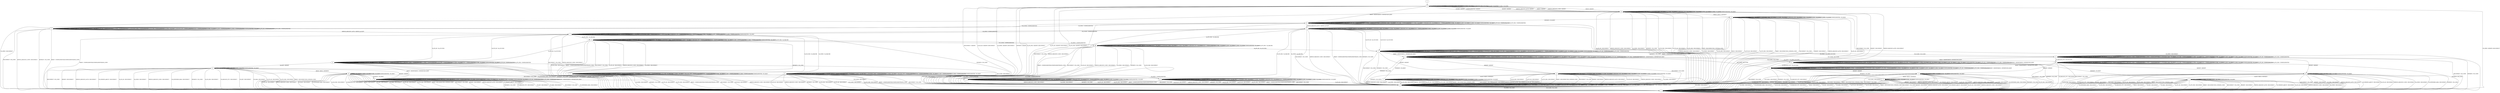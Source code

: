 digraph "" {
	graph ["Incoming time"=0.2716653347015381,
		"Outgoing time"=0.33580684661865234,
		Output="{'States': 32, 'Transitions': 683, 'Filename': '../results/ssh/OpenSSH-OpenSSH-z3-4.dot'}",
		Reference="{'States': 32, 'Transitions': 683, 'Filename': '../subjects/ssh/OpenSSH.dot'}",
		Solver=z3,
		Updated="{'States': 32, 'Transitions': 683, 'Filename': '../subjects/ssh/OpenSSH.dot'}",
		"f-measure"=1.0,
		precision=1.0,
		recall=1.0
	];
	a -> a	[key=0,
		label="KEXINIT / UNIMPLEMENTED"];
	a -> a	[key=1,
		label="SERVICE_REQUEST_AUTH / SERVICE_ACCEPT"];
	a -> a	[key=2,
		label="CH_WINDOW_ADJUST / CH_NONE"];
	a -> a	[key=3,
		label="DEBUG / NO_RESP"];
	a -> a	[key=4,
		label="CH_EXTENDED_DATA / CH_NONE"];
	a -> a	[key=5,
		label="CH_CLOSE / CH_NONE"];
	a -> a	[key=6,
		label="CH_REQUEST_PTY / CH_NONE"];
	a -> a	[key=7,
		label="KEX30 / UNIMPLEMENTED"];
	a -> a	[key=8,
		label="IGNORE / NO_RESP"];
	a -> a	[key=9,
		label="CH_EOF / CH_NONE"];
	a -> a	[key=10,
		label="CH_DATA / CH_NONE"];
	a -> a	[key=11,
		label="UNIMPLEMENTED / NO_RESP"];
	a -> f	[key=0,
		label="CH_OPEN / UNIMPLEMENTED"];
	a -> l	[key=0,
		label="UA_PK_OK / UA_SUCCESS"];
	a -> l	[key=1,
		label="UA_PW_OK / UA_SUCCESS"];
	a -> q	[key=0,
		label="DISCONNECT / NO_CONN"];
	a -> q	[key=1,
		label="SERVICE_REQUEST_CONN / DISCONNECT"];
	a -> q	[key=2,
		label="NEWKEYS / NO_CONN"];
	a -> q	[key=3,
		label="REKEY / UNIMPLEMENTED|UNIMPLEMENTED|NO_CONN"];
	a -> v	[key=0,
		label="UA_PK_NOK / UA_FAILURE"];
	a -> cc	[key=0,
		label="UA_NONE / UA_FAILURE"];
	a -> dd	[key=0,
		label="UA_PW_NOK / UA_FAILURE"];
	b -> b	[key=0,
		label="SERVICE_REQUEST_AUTH / NO_RESP"];
	b -> b	[key=1,
		label="CH_WINDOW_ADJUST / NO_RESP"];
	b -> b	[key=2,
		label="DEBUG / NO_RESP"];
	b -> b	[key=3,
		label="UA_PK_OK / UNIMPLEMENTED"];
	b -> b	[key=4,
		label="SERVICE_REQUEST_CONN / NO_RESP"];
	b -> b	[key=5,
		label="UA_NONE / UNIMPLEMENTED"];
	b -> b	[key=6,
		label="CH_EXTENDED_DATA / NO_RESP"];
	b -> b	[key=7,
		label="UA_PK_NOK / UNIMPLEMENTED"];
	b -> b	[key=8,
		label="CH_OPEN / CH_MAX"];
	b -> b	[key=9,
		label="KEX30 / NO_RESP"];
	b -> b	[key=10,
		label="IGNORE / NO_RESP"];
	b -> b	[key=11,
		label="CH_EOF / NO_RESP"];
	b -> b	[key=12,
		label="CH_DATA / NO_RESP"];
	b -> b	[key=13,
		label="UNIMPLEMENTED / NO_RESP"];
	b -> b	[key=14,
		label="UA_PW_OK / UNIMPLEMENTED"];
	b -> b	[key=15,
		label="UA_PW_NOK / UNIMPLEMENTED"];
	b -> b	[key=16,
		label="REKEY / KEXINIT|KEX31+NEWKEYS|NO_RESP"];
	b -> i	[key=0,
		label="CH_REQUEST_PTY / CH_SUCCESS"];
	b -> n	[key=0,
		label="DISCONNECT / NO_CONN"];
	b -> n	[key=1,
		label="NEWKEYS / NO_CONN"];
	b -> t	[key=0,
		label="CH_CLOSE / CH_CLOSE"];
	b -> aa	[key=0,
		label="KEXINIT / KEXINIT"];
	c -> c	[key=0,
		label="KEXINIT / UNIMPLEMENTED"];
	c -> c	[key=1,
		label="CH_WINDOW_ADJUST / UNIMPLEMENTED"];
	c -> c	[key=2,
		label="DEBUG / NO_RESP"];
	c -> c	[key=3,
		label="UA_PK_OK / UNIMPLEMENTED"];
	c -> c	[key=4,
		label="UA_NONE / UNIMPLEMENTED"];
	c -> c	[key=5,
		label="CH_EXTENDED_DATA / UNIMPLEMENTED"];
	c -> c	[key=6,
		label="UA_PK_NOK / UNIMPLEMENTED"];
	c -> c	[key=7,
		label="CH_OPEN / CH_MAX"];
	c -> c	[key=8,
		label="CH_REQUEST_PTY / UNIMPLEMENTED"];
	c -> c	[key=9,
		label="KEX30 / UNIMPLEMENTED"];
	c -> c	[key=10,
		label="IGNORE / NO_RESP"];
	c -> c	[key=11,
		label="CH_EOF / UNIMPLEMENTED"];
	c -> c	[key=12,
		label="CH_DATA / UNIMPLEMENTED"];
	c -> c	[key=13,
		label="UNIMPLEMENTED / NO_RESP"];
	c -> c	[key=14,
		label="UA_PW_OK / UNIMPLEMENTED"];
	c -> c	[key=15,
		label="UA_PW_NOK / UNIMPLEMENTED"];
	c -> f	[key=0,
		label="SERVICE_REQUEST_AUTH / SERVICE_ACCEPT"];
	c -> m	[key=0,
		label="CH_CLOSE / UNIMPLEMENTED"];
	c -> n	[key=0,
		label="DISCONNECT / NO_CONN"];
	c -> n	[key=1,
		label="SERVICE_REQUEST_CONN / DISCONNECT"];
	c -> n	[key=2,
		label="NEWKEYS / NO_CONN"];
	c -> n	[key=3,
		label="REKEY / UNIMPLEMENTED|UNIMPLEMENTED|NO_CONN"];
	d -> d	[key=0,
		label="CH_WINDOW_ADJUST / CH_NONE"];
	d -> d	[key=1,
		label="CH_EXTENDED_DATA / CH_NONE"];
	d -> d	[key=2,
		label="CH_CLOSE / CH_NONE"];
	d -> d	[key=3,
		label="CH_REQUEST_PTY / CH_NONE"];
	d -> d	[key=4,
		label="CH_EOF / CH_NONE"];
	d -> d	[key=5,
		label="CH_DATA / CH_NONE"];
	d -> m	[key=0,
		label="REKEY / KEXINIT|KEX31+NEWKEYS|NO_RESP"];
	d -> n	[key=0,
		label="CH_OPEN / KEXINIT+DISCONNECT"];
	d -> q	[key=0,
		label="DISCONNECT / KEXINIT"];
	d -> q	[key=1,
		label="UA_PK_OK / KEXINIT+DISCONNECT"];
	d -> q	[key=2,
		label="UA_NONE / KEXINIT+DISCONNECT"];
	d -> q	[key=3,
		label="NEWKEYS / KEXINIT"];
	d -> q	[key=4,
		label="UA_PK_NOK / KEXINIT+DISCONNECT"];
	d -> q	[key=5,
		label="UA_PW_OK / KEXINIT+DISCONNECT"];
	d -> q	[key=6,
		label="UA_PW_NOK / KEXINIT+DISCONNECT"];
	d -> ee	[key=0,
		label="KEXINIT / KEXINIT"];
	d -> ee	[key=1,
		label="SERVICE_REQUEST_AUTH / KEXINIT"];
	d -> ee	[key=2,
		label="DEBUG / KEXINIT"];
	d -> ee	[key=3,
		label="SERVICE_REQUEST_CONN / KEXINIT"];
	d -> ee	[key=4,
		label="KEX30 / KEXINIT"];
	d -> ee	[key=5,
		label="IGNORE / KEXINIT"];
	d -> ee	[key=6,
		label="UNIMPLEMENTED / KEXINIT"];
	e -> e	[key=0,
		label="DEBUG / NO_RESP"];
	e -> e	[key=1,
		label="CH_OPEN / CH_MAX"];
	e -> e	[key=2,
		label="IGNORE / NO_RESP"];
	e -> e	[key=3,
		label="UNIMPLEMENTED / NO_RESP"];
	e -> i	[key=0,
		label="NEWKEYS / NO_RESP"];
	e -> n	[key=0,
		label="DISCONNECT / NO_CONN"];
	e -> n	[key=1,
		label="KEXINIT / DISCONNECT"];
	e -> n	[key=2,
		label="SERVICE_REQUEST_AUTH / DISCONNECT"];
	e -> n	[key=3,
		label="CH_WINDOW_ADJUST / DISCONNECT"];
	e -> n	[key=4,
		label="UA_PK_OK / DISCONNECT"];
	e -> n	[key=5,
		label="SERVICE_REQUEST_CONN / DISCONNECT"];
	e -> n	[key=6,
		label="UA_NONE / DISCONNECT"];
	e -> n	[key=7,
		label="CH_EXTENDED_DATA / DISCONNECT"];
	e -> n	[key=8,
		label="UA_PK_NOK / DISCONNECT"];
	e -> n	[key=9,
		label="CH_REQUEST_PTY / DISCONNECT"];
	e -> n	[key=10,
		label="KEX30 / DISCONNECT"];
	e -> n	[key=11,
		label="CH_EOF / DISCONNECT"];
	e -> n	[key=12,
		label="CH_DATA / DISCONNECT"];
	e -> n	[key=13,
		label="UA_PW_OK / DISCONNECT"];
	e -> n	[key=14,
		label="UA_PW_NOK / DISCONNECT"];
	e -> n	[key=15,
		label="REKEY / DISCONNECT|NO_CONN|NO_CONN"];
	e -> q	[key=0,
		label="CH_CLOSE / DISCONNECT"];
	f -> a	[key=0,
		label="CH_CLOSE / UNIMPLEMENTED"];
	f -> f	[key=0,
		label="KEXINIT / UNIMPLEMENTED"];
	f -> f	[key=1,
		label="SERVICE_REQUEST_AUTH / SERVICE_ACCEPT"];
	f -> f	[key=2,
		label="CH_WINDOW_ADJUST / UNIMPLEMENTED"];
	f -> f	[key=3,
		label="DEBUG / NO_RESP"];
	f -> f	[key=4,
		label="CH_EXTENDED_DATA / UNIMPLEMENTED"];
	f -> f	[key=5,
		label="CH_OPEN / CH_MAX"];
	f -> f	[key=6,
		label="CH_REQUEST_PTY / UNIMPLEMENTED"];
	f -> f	[key=7,
		label="KEX30 / UNIMPLEMENTED"];
	f -> f	[key=8,
		label="IGNORE / NO_RESP"];
	f -> f	[key=9,
		label="CH_EOF / UNIMPLEMENTED"];
	f -> f	[key=10,
		label="CH_DATA / UNIMPLEMENTED"];
	f -> f	[key=11,
		label="UNIMPLEMENTED / NO_RESP"];
	f -> h	[key=0,
		label="UA_PW_NOK / UA_FAILURE"];
	f -> k	[key=0,
		label="UA_NONE / UA_FAILURE"];
	f -> n	[key=0,
		label="DISCONNECT / NO_CONN"];
	f -> n	[key=1,
		label="SERVICE_REQUEST_CONN / DISCONNECT"];
	f -> n	[key=2,
		label="NEWKEYS / NO_CONN"];
	f -> n	[key=3,
		label="REKEY / UNIMPLEMENTED|UNIMPLEMENTED|NO_CONN"];
	f -> r	[key=0,
		label="UA_PK_NOK / UA_FAILURE"];
	f -> w	[key=0,
		label="UA_PK_OK / UA_SUCCESS"];
	f -> w	[key=1,
		label="UA_PW_OK / UA_SUCCESS"];
	g -> g	[key=0,
		label="DEBUG / NO_RESP"];
	g -> g	[key=1,
		label="CH_OPEN / CH_MAX"];
	g -> g	[key=2,
		label="IGNORE / NO_RESP"];
	g -> g	[key=3,
		label="UNIMPLEMENTED / NO_RESP"];
	g -> n	[key=0,
		label="DISCONNECT / NO_CONN"];
	g -> n	[key=1,
		label="KEXINIT / DISCONNECT"];
	g -> n	[key=2,
		label="SERVICE_REQUEST_AUTH / DISCONNECT"];
	g -> n	[key=3,
		label="CH_WINDOW_ADJUST / DISCONNECT"];
	g -> n	[key=4,
		label="UA_PK_OK / DISCONNECT"];
	g -> n	[key=5,
		label="SERVICE_REQUEST_CONN / DISCONNECT"];
	g -> n	[key=6,
		label="UA_NONE / DISCONNECT"];
	g -> n	[key=7,
		label="CH_EXTENDED_DATA / DISCONNECT"];
	g -> n	[key=8,
		label="NEWKEYS / NO_CONN"];
	g -> n	[key=9,
		label="UA_PK_NOK / DISCONNECT"];
	g -> n	[key=10,
		label="CH_REQUEST_PTY / DISCONNECT"];
	g -> n	[key=11,
		label="CH_EOF / DISCONNECT"];
	g -> n	[key=12,
		label="CH_DATA / DISCONNECT"];
	g -> n	[key=13,
		label="UA_PW_OK / DISCONNECT"];
	g -> n	[key=14,
		label="UA_PW_NOK / DISCONNECT"];
	g -> n	[key=15,
		label="REKEY / DISCONNECT|NO_CONN|NO_CONN"];
	g -> q	[key=0,
		label="CH_CLOSE / DISCONNECT"];
	g -> ff	[key=0,
		label="KEX30 / KEX31+NEWKEYS"];
	h -> h	[key=0,
		label="KEXINIT / UNIMPLEMENTED"];
	h -> h	[key=1,
		label="SERVICE_REQUEST_AUTH / SERVICE_ACCEPT"];
	h -> h	[key=2,
		label="CH_WINDOW_ADJUST / UNIMPLEMENTED"];
	h -> h	[key=3,
		label="DEBUG / NO_RESP"];
	h -> h	[key=4,
		label="CH_EXTENDED_DATA / UNIMPLEMENTED"];
	h -> h	[key=5,
		label="CH_OPEN / CH_MAX"];
	h -> h	[key=6,
		label="CH_REQUEST_PTY / UNIMPLEMENTED"];
	h -> h	[key=7,
		label="KEX30 / UNIMPLEMENTED"];
	h -> h	[key=8,
		label="IGNORE / NO_RESP"];
	h -> h	[key=9,
		label="CH_EOF / UNIMPLEMENTED"];
	h -> h	[key=10,
		label="CH_DATA / UNIMPLEMENTED"];
	h -> h	[key=11,
		label="UNIMPLEMENTED / NO_RESP"];
	h -> h	[key=12,
		label="UA_PW_NOK / UA_FAILURE"];
	h -> n	[key=0,
		label="DISCONNECT / NO_CONN"];
	h -> n	[key=1,
		label="UA_PK_OK / DISCONNECT"];
	h -> n	[key=2,
		label="SERVICE_REQUEST_CONN / DISCONNECT"];
	h -> n	[key=3,
		label="UA_NONE / DISCONNECT"];
	h -> n	[key=4,
		label="NEWKEYS / NO_CONN"];
	h -> n	[key=5,
		label="UA_PK_NOK / DISCONNECT"];
	h -> n	[key=6,
		label="REKEY / UNIMPLEMENTED|UNIMPLEMENTED|NO_CONN"];
	h -> w	[key=0,
		label="UA_PW_OK / UA_SUCCESS"];
	h -> dd	[key=0,
		label="CH_CLOSE / UNIMPLEMENTED"];
	i -> i	[key=0,
		label="SERVICE_REQUEST_AUTH / NO_RESP"];
	i -> i	[key=1,
		label="CH_WINDOW_ADJUST / NO_RESP"];
	i -> i	[key=2,
		label="DEBUG / NO_RESP"];
	i -> i	[key=3,
		label="UA_PK_OK / UNIMPLEMENTED"];
	i -> i	[key=4,
		label="SERVICE_REQUEST_CONN / NO_RESP"];
	i -> i	[key=5,
		label="UA_NONE / UNIMPLEMENTED"];
	i -> i	[key=6,
		label="CH_EXTENDED_DATA / NO_RESP"];
	i -> i	[key=7,
		label="UA_PK_NOK / UNIMPLEMENTED"];
	i -> i	[key=8,
		label="CH_OPEN / CH_MAX"];
	i -> i	[key=9,
		label="KEX30 / NO_RESP"];
	i -> i	[key=10,
		label="IGNORE / NO_RESP"];
	i -> i	[key=11,
		label="CH_EOF / NO_RESP"];
	i -> i	[key=12,
		label="CH_DATA / NO_RESP"];
	i -> i	[key=13,
		label="UNIMPLEMENTED / NO_RESP"];
	i -> i	[key=14,
		label="UA_PW_OK / UNIMPLEMENTED"];
	i -> i	[key=15,
		label="UA_PW_NOK / UNIMPLEMENTED"];
	i -> i	[key=16,
		label="REKEY / KEXINIT|KEX31+NEWKEYS|NO_RESP"];
	i -> n	[key=0,
		label="DISCONNECT / NO_CONN"];
	i -> n	[key=1,
		label="NEWKEYS / NO_CONN"];
	i -> n	[key=2,
		label="CH_REQUEST_PTY / DISCONNECT"];
	i -> t	[key=0,
		label="CH_CLOSE / CH_CLOSE"];
	i -> z	[key=0,
		label="KEXINIT / KEXINIT"];
	j -> j	[key=0,
		label="CH_WINDOW_ADJUST / CH_NONE"];
	j -> j	[key=1,
		label="DEBUG / NO_RESP"];
	j -> j	[key=2,
		label="CH_EXTENDED_DATA / CH_NONE"];
	j -> j	[key=3,
		label="CH_CLOSE / CH_NONE"];
	j -> j	[key=4,
		label="CH_REQUEST_PTY / CH_NONE"];
	j -> j	[key=5,
		label="IGNORE / NO_RESP"];
	j -> j	[key=6,
		label="CH_EOF / CH_NONE"];
	j -> j	[key=7,
		label="CH_DATA / CH_NONE"];
	j -> j	[key=8,
		label="UNIMPLEMENTED / NO_RESP"];
	j -> n	[key=0,
		label="CH_OPEN / DISCONNECT"];
	j -> q	[key=0,
		label="DISCONNECT / NO_CONN"];
	j -> q	[key=1,
		label="KEXINIT / DISCONNECT"];
	j -> q	[key=2,
		label="SERVICE_REQUEST_AUTH / DISCONNECT"];
	j -> q	[key=3,
		label="UA_PK_OK / DISCONNECT"];
	j -> q	[key=4,
		label="SERVICE_REQUEST_CONN / DISCONNECT"];
	j -> q	[key=5,
		label="UA_NONE / DISCONNECT"];
	j -> q	[key=6,
		label="UA_PK_NOK / DISCONNECT"];
	j -> q	[key=7,
		label="KEX30 / DISCONNECT"];
	j -> q	[key=8,
		label="UA_PW_OK / DISCONNECT"];
	j -> q	[key=9,
		label="UA_PW_NOK / DISCONNECT"];
	j -> q	[key=10,
		label="REKEY / DISCONNECT|NO_CONN|NO_CONN"];
	j -> t	[key=0,
		label="NEWKEYS / NO_RESP"];
	k -> k	[key=0,
		label="KEXINIT / UNIMPLEMENTED"];
	k -> k	[key=1,
		label="SERVICE_REQUEST_AUTH / SERVICE_ACCEPT"];
	k -> k	[key=2,
		label="CH_WINDOW_ADJUST / UNIMPLEMENTED"];
	k -> k	[key=3,
		label="DEBUG / NO_RESP"];
	k -> k	[key=4,
		label="UA_NONE / UA_FAILURE"];
	k -> k	[key=5,
		label="CH_EXTENDED_DATA / UNIMPLEMENTED"];
	k -> k	[key=6,
		label="CH_OPEN / CH_MAX"];
	k -> k	[key=7,
		label="CH_REQUEST_PTY / UNIMPLEMENTED"];
	k -> k	[key=8,
		label="KEX30 / UNIMPLEMENTED"];
	k -> k	[key=9,
		label="IGNORE / NO_RESP"];
	k -> k	[key=10,
		label="CH_EOF / UNIMPLEMENTED"];
	k -> k	[key=11,
		label="CH_DATA / UNIMPLEMENTED"];
	k -> k	[key=12,
		label="UNIMPLEMENTED / NO_RESP"];
	k -> n	[key=0,
		label="DISCONNECT / NO_CONN"];
	k -> n	[key=1,
		label="UA_PK_OK / DISCONNECT"];
	k -> n	[key=2,
		label="SERVICE_REQUEST_CONN / DISCONNECT"];
	k -> n	[key=3,
		label="NEWKEYS / NO_CONN"];
	k -> n	[key=4,
		label="UA_PK_NOK / DISCONNECT"];
	k -> n	[key=5,
		label="UA_PW_OK / DISCONNECT"];
	k -> n	[key=6,
		label="UA_PW_NOK / DISCONNECT"];
	k -> n	[key=7,
		label="REKEY / UNIMPLEMENTED|UNIMPLEMENTED|NO_CONN"];
	k -> cc	[key=0,
		label="CH_CLOSE / UNIMPLEMENTED"];
	l -> l	[key=0,
		label="SERVICE_REQUEST_AUTH / UNIMPLEMENTED"];
	l -> l	[key=1,
		label="CH_WINDOW_ADJUST / CH_NONE"];
	l -> l	[key=2,
		label="DEBUG / NO_RESP"];
	l -> l	[key=3,
		label="UA_PK_OK / UNIMPLEMENTED"];
	l -> l	[key=4,
		label="SERVICE_REQUEST_CONN / UNIMPLEMENTED"];
	l -> l	[key=5,
		label="UA_NONE / UNIMPLEMENTED"];
	l -> l	[key=6,
		label="CH_EXTENDED_DATA / CH_NONE"];
	l -> l	[key=7,
		label="UA_PK_NOK / UNIMPLEMENTED"];
	l -> l	[key=8,
		label="CH_CLOSE / CH_NONE"];
	l -> l	[key=9,
		label="CH_REQUEST_PTY / CH_NONE"];
	l -> l	[key=10,
		label="KEX30 / UNIMPLEMENTED"];
	l -> l	[key=11,
		label="IGNORE / NO_RESP"];
	l -> l	[key=12,
		label="CH_EOF / CH_NONE"];
	l -> l	[key=13,
		label="CH_DATA / CH_NONE"];
	l -> l	[key=14,
		label="UNIMPLEMENTED / NO_RESP"];
	l -> l	[key=15,
		label="UA_PW_OK / UNIMPLEMENTED"];
	l -> l	[key=16,
		label="UA_PW_NOK / UNIMPLEMENTED"];
	l -> q	[key=0,
		label="DISCONNECT / NO_CONN"];
	l -> q	[key=1,
		label="NEWKEYS / NO_CONN"];
	l -> t	[key=0,
		label="REKEY / KEXINIT|KEX31+NEWKEYS|NO_RESP"];
	l -> u	[key=0,
		label="CH_OPEN / CH_OPEN_SUCCESS"];
	l -> y	[key=0,
		label="KEXINIT / KEXINIT"];
	m -> a	[key=0,
		label="SERVICE_REQUEST_AUTH / SERVICE_ACCEPT"];
	m -> c	[key=0,
		label="CH_OPEN / UNIMPLEMENTED"];
	m -> m	[key=0,
		label="KEXINIT / UNIMPLEMENTED"];
	m -> m	[key=1,
		label="CH_WINDOW_ADJUST / CH_NONE"];
	m -> m	[key=2,
		label="DEBUG / NO_RESP"];
	m -> m	[key=3,
		label="UA_PK_OK / UNIMPLEMENTED"];
	m -> m	[key=4,
		label="UA_NONE / UNIMPLEMENTED"];
	m -> m	[key=5,
		label="CH_EXTENDED_DATA / CH_NONE"];
	m -> m	[key=6,
		label="UA_PK_NOK / UNIMPLEMENTED"];
	m -> m	[key=7,
		label="CH_CLOSE / CH_NONE"];
	m -> m	[key=8,
		label="CH_REQUEST_PTY / CH_NONE"];
	m -> m	[key=9,
		label="KEX30 / UNIMPLEMENTED"];
	m -> m	[key=10,
		label="IGNORE / NO_RESP"];
	m -> m	[key=11,
		label="CH_EOF / CH_NONE"];
	m -> m	[key=12,
		label="CH_DATA / CH_NONE"];
	m -> m	[key=13,
		label="UNIMPLEMENTED / NO_RESP"];
	m -> m	[key=14,
		label="UA_PW_OK / UNIMPLEMENTED"];
	m -> m	[key=15,
		label="UA_PW_NOK / UNIMPLEMENTED"];
	m -> q	[key=0,
		label="DISCONNECT / NO_CONN"];
	m -> q	[key=1,
		label="SERVICE_REQUEST_CONN / DISCONNECT"];
	m -> q	[key=2,
		label="NEWKEYS / NO_CONN"];
	m -> q	[key=3,
		label="REKEY / UNIMPLEMENTED|UNIMPLEMENTED|NO_CONN"];
	n -> n	[key=0,
		label="DISCONNECT / NO_CONN"];
	n -> n	[key=1,
		label="KEXINIT / NO_CONN"];
	n -> n	[key=2,
		label="SERVICE_REQUEST_AUTH / NO_CONN"];
	n -> n	[key=3,
		label="CH_WINDOW_ADJUST / NO_CONN"];
	n -> n	[key=4,
		label="DEBUG / NO_CONN"];
	n -> n	[key=5,
		label="UA_PK_OK / NO_CONN"];
	n -> n	[key=6,
		label="SERVICE_REQUEST_CONN / NO_CONN"];
	n -> n	[key=7,
		label="UA_NONE / NO_CONN"];
	n -> n	[key=8,
		label="CH_EXTENDED_DATA / NO_CONN"];
	n -> n	[key=9,
		label="NEWKEYS / NO_CONN"];
	n -> n	[key=10,
		label="UA_PK_NOK / NO_CONN"];
	n -> n	[key=11,
		label="CH_OPEN / CH_MAX"];
	n -> n	[key=12,
		label="CH_REQUEST_PTY / NO_CONN"];
	n -> n	[key=13,
		label="KEX30 / NO_CONN"];
	n -> n	[key=14,
		label="IGNORE / NO_CONN"];
	n -> n	[key=15,
		label="CH_EOF / NO_CONN"];
	n -> n	[key=16,
		label="CH_DATA / NO_CONN"];
	n -> n	[key=17,
		label="UNIMPLEMENTED / NO_CONN"];
	n -> n	[key=18,
		label="UA_PW_OK / NO_CONN"];
	n -> n	[key=19,
		label="UA_PW_NOK / NO_CONN"];
	n -> n	[key=20,
		label="REKEY / NO_CONN|NO_CONN|NO_CONN"];
	n -> q	[key=0,
		label="CH_CLOSE / NO_CONN"];
	o -> b	[key=0,
		label="NEWKEYS / NO_RESP"];
	o -> n	[key=0,
		label="DISCONNECT / NO_CONN"];
	o -> n	[key=1,
		label="KEXINIT / DISCONNECT"];
	o -> n	[key=2,
		label="SERVICE_REQUEST_AUTH / DISCONNECT"];
	o -> n	[key=3,
		label="CH_WINDOW_ADJUST / DISCONNECT"];
	o -> n	[key=4,
		label="UA_PK_OK / DISCONNECT"];
	o -> n	[key=5,
		label="SERVICE_REQUEST_CONN / DISCONNECT"];
	o -> n	[key=6,
		label="UA_NONE / DISCONNECT"];
	o -> n	[key=7,
		label="CH_EXTENDED_DATA / DISCONNECT"];
	o -> n	[key=8,
		label="UA_PK_NOK / DISCONNECT"];
	o -> n	[key=9,
		label="CH_REQUEST_PTY / DISCONNECT"];
	o -> n	[key=10,
		label="KEX30 / DISCONNECT"];
	o -> n	[key=11,
		label="CH_EOF / DISCONNECT"];
	o -> n	[key=12,
		label="CH_DATA / DISCONNECT"];
	o -> n	[key=13,
		label="UA_PW_OK / DISCONNECT"];
	o -> n	[key=14,
		label="UA_PW_NOK / DISCONNECT"];
	o -> n	[key=15,
		label="REKEY / DISCONNECT|NO_CONN|NO_CONN"];
	o -> o	[key=0,
		label="DEBUG / NO_RESP"];
	o -> o	[key=1,
		label="CH_OPEN / CH_MAX"];
	o -> o	[key=2,
		label="IGNORE / NO_RESP"];
	o -> o	[key=3,
		label="UNIMPLEMENTED / NO_RESP"];
	o -> q	[key=0,
		label="CH_CLOSE / DISCONNECT"];
	p -> g	[key=0,
		label="KEXINIT / KEXINIT"];
	p -> n	[key=0,
		label="DISCONNECT / NO_CONN"];
	p -> n	[key=1,
		label="CH_EXTENDED_DATA / DISCONNECT"];
	p -> n	[key=2,
		label="NEWKEYS / NO_CONN"];
	p -> n	[key=3,
		label="CH_REQUEST_PTY / DISCONNECT"];
	p -> n	[key=4,
		label="CH_EOF / DISCONNECT"];
	p -> n	[key=5,
		label="CH_DATA / DISCONNECT"];
	p -> p	[key=0,
		label="SERVICE_REQUEST_AUTH / NO_RESP"];
	p -> p	[key=1,
		label="CH_WINDOW_ADJUST / NO_RESP"];
	p -> p	[key=2,
		label="DEBUG / NO_RESP"];
	p -> p	[key=3,
		label="UA_PK_OK / UNIMPLEMENTED"];
	p -> p	[key=4,
		label="SERVICE_REQUEST_CONN / NO_RESP"];
	p -> p	[key=5,
		label="UA_NONE / UNIMPLEMENTED"];
	p -> p	[key=6,
		label="UA_PK_NOK / UNIMPLEMENTED"];
	p -> p	[key=7,
		label="CH_OPEN / CH_MAX"];
	p -> p	[key=8,
		label="KEX30 / NO_RESP"];
	p -> p	[key=9,
		label="IGNORE / NO_RESP"];
	p -> p	[key=10,
		label="UNIMPLEMENTED / NO_RESP"];
	p -> p	[key=11,
		label="UA_PW_OK / UNIMPLEMENTED"];
	p -> p	[key=12,
		label="UA_PW_NOK / UNIMPLEMENTED"];
	p -> p	[key=13,
		label="REKEY / KEXINIT|KEX31+NEWKEYS|NO_RESP"];
	p -> q	[key=0,
		label="CH_CLOSE / DISCONNECT"];
	q -> n	[key=0,
		label="CH_OPEN / NO_CONN"];
	q -> q	[key=0,
		label="DISCONNECT / NO_CONN"];
	q -> q	[key=1,
		label="KEXINIT / NO_CONN"];
	q -> q	[key=2,
		label="SERVICE_REQUEST_AUTH / NO_CONN"];
	q -> q	[key=3,
		label="CH_WINDOW_ADJUST / CH_NONE"];
	q -> q	[key=4,
		label="DEBUG / NO_CONN"];
	q -> q	[key=5,
		label="UA_PK_OK / NO_CONN"];
	q -> q	[key=6,
		label="SERVICE_REQUEST_CONN / NO_CONN"];
	q -> q	[key=7,
		label="UA_NONE / NO_CONN"];
	q -> q	[key=8,
		label="CH_EXTENDED_DATA / CH_NONE"];
	q -> q	[key=9,
		label="NEWKEYS / NO_CONN"];
	q -> q	[key=10,
		label="UA_PK_NOK / NO_CONN"];
	q -> q	[key=11,
		label="CH_CLOSE / CH_NONE"];
	q -> q	[key=12,
		label="CH_REQUEST_PTY / CH_NONE"];
	q -> q	[key=13,
		label="KEX30 / NO_CONN"];
	q -> q	[key=14,
		label="IGNORE / NO_CONN"];
	q -> q	[key=15,
		label="CH_EOF / CH_NONE"];
	q -> q	[key=16,
		label="CH_DATA / CH_NONE"];
	q -> q	[key=17,
		label="UNIMPLEMENTED / NO_CONN"];
	q -> q	[key=18,
		label="UA_PW_OK / NO_CONN"];
	q -> q	[key=19,
		label="UA_PW_NOK / NO_CONN"];
	q -> q	[key=20,
		label="REKEY / NO_CONN|NO_CONN|NO_CONN"];
	r -> n	[key=0,
		label="DISCONNECT / NO_CONN"];
	r -> n	[key=1,
		label="UA_PK_OK / DISCONNECT"];
	r -> n	[key=2,
		label="SERVICE_REQUEST_CONN / DISCONNECT"];
	r -> n	[key=3,
		label="UA_NONE / DISCONNECT"];
	r -> n	[key=4,
		label="NEWKEYS / NO_CONN"];
	r -> n	[key=5,
		label="UA_PW_OK / DISCONNECT"];
	r -> n	[key=6,
		label="UA_PW_NOK / DISCONNECT"];
	r -> n	[key=7,
		label="REKEY / UNIMPLEMENTED|UNIMPLEMENTED|NO_CONN"];
	r -> r	[key=0,
		label="KEXINIT / UNIMPLEMENTED"];
	r -> r	[key=1,
		label="SERVICE_REQUEST_AUTH / SERVICE_ACCEPT"];
	r -> r	[key=2,
		label="CH_WINDOW_ADJUST / UNIMPLEMENTED"];
	r -> r	[key=3,
		label="DEBUG / NO_RESP"];
	r -> r	[key=4,
		label="CH_EXTENDED_DATA / UNIMPLEMENTED"];
	r -> r	[key=5,
		label="UA_PK_NOK / UA_FAILURE"];
	r -> r	[key=6,
		label="CH_OPEN / CH_MAX"];
	r -> r	[key=7,
		label="CH_REQUEST_PTY / UNIMPLEMENTED"];
	r -> r	[key=8,
		label="KEX30 / UNIMPLEMENTED"];
	r -> r	[key=9,
		label="IGNORE / NO_RESP"];
	r -> r	[key=10,
		label="CH_EOF / UNIMPLEMENTED"];
	r -> r	[key=11,
		label="CH_DATA / UNIMPLEMENTED"];
	r -> r	[key=12,
		label="UNIMPLEMENTED / NO_RESP"];
	r -> v	[key=0,
		label="CH_CLOSE / UNIMPLEMENTED"];
	s -> d	[key=0];
	t -> b	[key=0,
		label="CH_OPEN / CH_OPEN_SUCCESS"];
	t -> q	[key=0,
		label="DISCONNECT / NO_CONN"];
	t -> q	[key=1,
		label="NEWKEYS / NO_CONN"];
	t -> t	[key=0,
		label="SERVICE_REQUEST_AUTH / NO_RESP"];
	t -> t	[key=1,
		label="CH_WINDOW_ADJUST / CH_NONE"];
	t -> t	[key=2,
		label="DEBUG / NO_RESP"];
	t -> t	[key=3,
		label="UA_PK_OK / UNIMPLEMENTED"];
	t -> t	[key=4,
		label="SERVICE_REQUEST_CONN / NO_RESP"];
	t -> t	[key=5,
		label="UA_NONE / UNIMPLEMENTED"];
	t -> t	[key=6,
		label="CH_EXTENDED_DATA / CH_NONE"];
	t -> t	[key=7,
		label="UA_PK_NOK / UNIMPLEMENTED"];
	t -> t	[key=8,
		label="CH_CLOSE / CH_NONE"];
	t -> t	[key=9,
		label="CH_REQUEST_PTY / CH_NONE"];
	t -> t	[key=10,
		label="KEX30 / NO_RESP"];
	t -> t	[key=11,
		label="IGNORE / NO_RESP"];
	t -> t	[key=12,
		label="CH_EOF / CH_NONE"];
	t -> t	[key=13,
		label="CH_DATA / CH_NONE"];
	t -> t	[key=14,
		label="UNIMPLEMENTED / NO_RESP"];
	t -> t	[key=15,
		label="UA_PW_OK / UNIMPLEMENTED"];
	t -> t	[key=16,
		label="UA_PW_NOK / UNIMPLEMENTED"];
	t -> t	[key=17,
		label="REKEY / KEXINIT|KEX31+NEWKEYS|NO_RESP"];
	t -> y	[key=0,
		label="KEXINIT / KEXINIT"];
	u -> b	[key=0,
		label="REKEY / KEXINIT|KEX31+NEWKEYS|NO_RESP"];
	u -> l	[key=0,
		label="CH_CLOSE / CH_CLOSE"];
	u -> n	[key=0,
		label="DISCONNECT / NO_CONN"];
	u -> n	[key=1,
		label="NEWKEYS / NO_CONN"];
	u -> u	[key=0,
		label="SERVICE_REQUEST_AUTH / UNIMPLEMENTED"];
	u -> u	[key=1,
		label="CH_WINDOW_ADJUST / NO_RESP"];
	u -> u	[key=2,
		label="DEBUG / NO_RESP"];
	u -> u	[key=3,
		label="UA_PK_OK / UNIMPLEMENTED"];
	u -> u	[key=4,
		label="SERVICE_REQUEST_CONN / UNIMPLEMENTED"];
	u -> u	[key=5,
		label="UA_NONE / UNIMPLEMENTED"];
	u -> u	[key=6,
		label="CH_EXTENDED_DATA / NO_RESP"];
	u -> u	[key=7,
		label="UA_PK_NOK / UNIMPLEMENTED"];
	u -> u	[key=8,
		label="CH_OPEN / CH_MAX"];
	u -> u	[key=9,
		label="KEX30 / UNIMPLEMENTED"];
	u -> u	[key=10,
		label="IGNORE / NO_RESP"];
	u -> u	[key=11,
		label="CH_EOF / NO_RESP"];
	u -> u	[key=12,
		label="CH_DATA / NO_RESP"];
	u -> u	[key=13,
		label="UNIMPLEMENTED / NO_RESP"];
	u -> u	[key=14,
		label="UA_PW_OK / UNIMPLEMENTED"];
	u -> u	[key=15,
		label="UA_PW_NOK / UNIMPLEMENTED"];
	u -> aa	[key=0,
		label="KEXINIT / KEXINIT"];
	u -> bb	[key=0,
		label="CH_REQUEST_PTY / CH_SUCCESS"];
	v -> q	[key=0,
		label="DISCONNECT / NO_CONN"];
	v -> q	[key=1,
		label="UA_PK_OK / DISCONNECT"];
	v -> q	[key=2,
		label="SERVICE_REQUEST_CONN / DISCONNECT"];
	v -> q	[key=3,
		label="UA_NONE / DISCONNECT"];
	v -> q	[key=4,
		label="NEWKEYS / NO_CONN"];
	v -> q	[key=5,
		label="UA_PW_OK / DISCONNECT"];
	v -> q	[key=6,
		label="UA_PW_NOK / DISCONNECT"];
	v -> q	[key=7,
		label="REKEY / UNIMPLEMENTED|UNIMPLEMENTED|NO_CONN"];
	v -> r	[key=0,
		label="CH_OPEN / UNIMPLEMENTED"];
	v -> v	[key=0,
		label="KEXINIT / UNIMPLEMENTED"];
	v -> v	[key=1,
		label="SERVICE_REQUEST_AUTH / SERVICE_ACCEPT"];
	v -> v	[key=2,
		label="CH_WINDOW_ADJUST / CH_NONE"];
	v -> v	[key=3,
		label="DEBUG / NO_RESP"];
	v -> v	[key=4,
		label="CH_EXTENDED_DATA / CH_NONE"];
	v -> v	[key=5,
		label="UA_PK_NOK / UA_FAILURE"];
	v -> v	[key=6,
		label="CH_CLOSE / CH_NONE"];
	v -> v	[key=7,
		label="CH_REQUEST_PTY / CH_NONE"];
	v -> v	[key=8,
		label="KEX30 / UNIMPLEMENTED"];
	v -> v	[key=9,
		label="IGNORE / NO_RESP"];
	v -> v	[key=10,
		label="CH_EOF / CH_NONE"];
	v -> v	[key=11,
		label="CH_DATA / CH_NONE"];
	v -> v	[key=12,
		label="UNIMPLEMENTED / NO_RESP"];
	w -> g	[key=0,
		label="KEXINIT / KEXINIT"];
	w -> n	[key=0,
		label="DISCONNECT / NO_CONN"];
	w -> n	[key=1,
		label="CH_EXTENDED_DATA / DISCONNECT"];
	w -> n	[key=2,
		label="NEWKEYS / NO_CONN"];
	w -> n	[key=3,
		label="CH_REQUEST_PTY / DISCONNECT"];
	w -> n	[key=4,
		label="CH_EOF / DISCONNECT"];
	w -> n	[key=5,
		label="CH_DATA / DISCONNECT"];
	w -> p	[key=0,
		label="REKEY / KEXINIT|KEX31+NEWKEYS|NO_RESP"];
	w -> q	[key=0,
		label="CH_CLOSE / DISCONNECT"];
	w -> w	[key=0,
		label="SERVICE_REQUEST_AUTH / UNIMPLEMENTED"];
	w -> w	[key=1,
		label="CH_WINDOW_ADJUST / NO_RESP"];
	w -> w	[key=2,
		label="DEBUG / NO_RESP"];
	w -> w	[key=3,
		label="UA_PK_OK / UNIMPLEMENTED"];
	w -> w	[key=4,
		label="SERVICE_REQUEST_CONN / UNIMPLEMENTED"];
	w -> w	[key=5,
		label="UA_NONE / UNIMPLEMENTED"];
	w -> w	[key=6,
		label="UA_PK_NOK / UNIMPLEMENTED"];
	w -> w	[key=7,
		label="CH_OPEN / CH_MAX"];
	w -> w	[key=8,
		label="KEX30 / UNIMPLEMENTED"];
	w -> w	[key=9,
		label="IGNORE / NO_RESP"];
	w -> w	[key=10,
		label="UNIMPLEMENTED / NO_RESP"];
	w -> w	[key=11,
		label="UA_PW_OK / UNIMPLEMENTED"];
	w -> w	[key=12,
		label="UA_PW_NOK / UNIMPLEMENTED"];
	x -> m	[key=0,
		label="NEWKEYS / NO_RESP"];
	x -> n	[key=0,
		label="CH_OPEN / DISCONNECT"];
	x -> q	[key=0,
		label="DISCONNECT / NO_CONN"];
	x -> q	[key=1,
		label="KEXINIT / DISCONNECT"];
	x -> q	[key=2,
		label="SERVICE_REQUEST_AUTH / DISCONNECT"];
	x -> q	[key=3,
		label="UA_PK_OK / DISCONNECT"];
	x -> q	[key=4,
		label="SERVICE_REQUEST_CONN / DISCONNECT"];
	x -> q	[key=5,
		label="UA_NONE / DISCONNECT"];
	x -> q	[key=6,
		label="UA_PK_NOK / DISCONNECT"];
	x -> q	[key=7,
		label="KEX30 / DISCONNECT"];
	x -> q	[key=8,
		label="UA_PW_OK / DISCONNECT"];
	x -> q	[key=9,
		label="UA_PW_NOK / DISCONNECT"];
	x -> q	[key=10,
		label="REKEY / DISCONNECT|NO_CONN|NO_CONN"];
	x -> x	[key=0,
		label="CH_WINDOW_ADJUST / CH_NONE"];
	x -> x	[key=1,
		label="DEBUG / NO_RESP"];
	x -> x	[key=2,
		label="CH_EXTENDED_DATA / CH_NONE"];
	x -> x	[key=3,
		label="CH_CLOSE / CH_NONE"];
	x -> x	[key=4,
		label="CH_REQUEST_PTY / CH_NONE"];
	x -> x	[key=5,
		label="IGNORE / NO_RESP"];
	x -> x	[key=6,
		label="CH_EOF / CH_NONE"];
	x -> x	[key=7,
		label="CH_DATA / CH_NONE"];
	x -> x	[key=8,
		label="UNIMPLEMENTED / NO_RESP"];
	y -> j	[key=0,
		label="KEX30 / KEX31+NEWKEYS"];
	y -> n	[key=0,
		label="CH_OPEN / DISCONNECT"];
	y -> q	[key=0,
		label="DISCONNECT / NO_CONN"];
	y -> q	[key=1,
		label="KEXINIT / DISCONNECT"];
	y -> q	[key=2,
		label="SERVICE_REQUEST_AUTH / DISCONNECT"];
	y -> q	[key=3,
		label="UA_PK_OK / DISCONNECT"];
	y -> q	[key=4,
		label="SERVICE_REQUEST_CONN / DISCONNECT"];
	y -> q	[key=5,
		label="UA_NONE / DISCONNECT"];
	y -> q	[key=6,
		label="NEWKEYS / NO_CONN"];
	y -> q	[key=7,
		label="UA_PK_NOK / DISCONNECT"];
	y -> q	[key=8,
		label="UA_PW_OK / DISCONNECT"];
	y -> q	[key=9,
		label="UA_PW_NOK / DISCONNECT"];
	y -> q	[key=10,
		label="REKEY / DISCONNECT|NO_CONN|NO_CONN"];
	y -> y	[key=0,
		label="CH_WINDOW_ADJUST / CH_NONE"];
	y -> y	[key=1,
		label="DEBUG / NO_RESP"];
	y -> y	[key=2,
		label="CH_EXTENDED_DATA / CH_NONE"];
	y -> y	[key=3,
		label="CH_CLOSE / CH_NONE"];
	y -> y	[key=4,
		label="CH_REQUEST_PTY / CH_NONE"];
	y -> y	[key=5,
		label="IGNORE / NO_RESP"];
	y -> y	[key=6,
		label="CH_EOF / CH_NONE"];
	y -> y	[key=7,
		label="CH_DATA / CH_NONE"];
	y -> y	[key=8,
		label="UNIMPLEMENTED / NO_RESP"];
	z -> e	[key=0,
		label="KEX30 / KEX31+NEWKEYS"];
	z -> n	[key=0,
		label="DISCONNECT / NO_CONN"];
	z -> n	[key=1,
		label="KEXINIT / DISCONNECT"];
	z -> n	[key=2,
		label="SERVICE_REQUEST_AUTH / DISCONNECT"];
	z -> n	[key=3,
		label="CH_WINDOW_ADJUST / DISCONNECT"];
	z -> n	[key=4,
		label="UA_PK_OK / DISCONNECT"];
	z -> n	[key=5,
		label="SERVICE_REQUEST_CONN / DISCONNECT"];
	z -> n	[key=6,
		label="UA_NONE / DISCONNECT"];
	z -> n	[key=7,
		label="CH_EXTENDED_DATA / DISCONNECT"];
	z -> n	[key=8,
		label="NEWKEYS / NO_CONN"];
	z -> n	[key=9,
		label="UA_PK_NOK / DISCONNECT"];
	z -> n	[key=10,
		label="CH_REQUEST_PTY / DISCONNECT"];
	z -> n	[key=11,
		label="CH_EOF / DISCONNECT"];
	z -> n	[key=12,
		label="CH_DATA / DISCONNECT"];
	z -> n	[key=13,
		label="UA_PW_OK / DISCONNECT"];
	z -> n	[key=14,
		label="UA_PW_NOK / DISCONNECT"];
	z -> n	[key=15,
		label="REKEY / DISCONNECT|NO_CONN|NO_CONN"];
	z -> q	[key=0,
		label="CH_CLOSE / DISCONNECT"];
	z -> z	[key=0,
		label="DEBUG / NO_RESP"];
	z -> z	[key=1,
		label="CH_OPEN / CH_MAX"];
	z -> z	[key=2,
		label="IGNORE / NO_RESP"];
	z -> z	[key=3,
		label="UNIMPLEMENTED / NO_RESP"];
	aa -> n	[key=0,
		label="DISCONNECT / NO_CONN"];
	aa -> n	[key=1,
		label="KEXINIT / DISCONNECT"];
	aa -> n	[key=2,
		label="SERVICE_REQUEST_AUTH / DISCONNECT"];
	aa -> n	[key=3,
		label="CH_WINDOW_ADJUST / DISCONNECT"];
	aa -> n	[key=4,
		label="UA_PK_OK / DISCONNECT"];
	aa -> n	[key=5,
		label="SERVICE_REQUEST_CONN / DISCONNECT"];
	aa -> n	[key=6,
		label="UA_NONE / DISCONNECT"];
	aa -> n	[key=7,
		label="CH_EXTENDED_DATA / DISCONNECT"];
	aa -> n	[key=8,
		label="NEWKEYS / NO_CONN"];
	aa -> n	[key=9,
		label="UA_PK_NOK / DISCONNECT"];
	aa -> n	[key=10,
		label="CH_REQUEST_PTY / DISCONNECT"];
	aa -> n	[key=11,
		label="CH_EOF / DISCONNECT"];
	aa -> n	[key=12,
		label="CH_DATA / DISCONNECT"];
	aa -> n	[key=13,
		label="UA_PW_OK / DISCONNECT"];
	aa -> n	[key=14,
		label="UA_PW_NOK / DISCONNECT"];
	aa -> n	[key=15,
		label="REKEY / DISCONNECT|NO_CONN|NO_CONN"];
	aa -> o	[key=0,
		label="KEX30 / KEX31+NEWKEYS"];
	aa -> q	[key=0,
		label="CH_CLOSE / DISCONNECT"];
	aa -> aa	[key=0,
		label="DEBUG / NO_RESP"];
	aa -> aa	[key=1,
		label="CH_OPEN / CH_MAX"];
	aa -> aa	[key=2,
		label="IGNORE / NO_RESP"];
	aa -> aa	[key=3,
		label="UNIMPLEMENTED / NO_RESP"];
	bb -> i	[key=0,
		label="REKEY / KEXINIT|KEX31+NEWKEYS|NO_RESP"];
	bb -> l	[key=0,
		label="CH_CLOSE / CH_CLOSE"];
	bb -> n	[key=0,
		label="DISCONNECT / NO_CONN"];
	bb -> n	[key=1,
		label="NEWKEYS / NO_CONN"];
	bb -> n	[key=2,
		label="CH_REQUEST_PTY / DISCONNECT"];
	bb -> z	[key=0,
		label="KEXINIT / KEXINIT"];
	bb -> bb	[key=0,
		label="SERVICE_REQUEST_AUTH / UNIMPLEMENTED"];
	bb -> bb	[key=1,
		label="CH_WINDOW_ADJUST / NO_RESP"];
	bb -> bb	[key=2,
		label="DEBUG / NO_RESP"];
	bb -> bb	[key=3,
		label="UA_PK_OK / UNIMPLEMENTED"];
	bb -> bb	[key=4,
		label="SERVICE_REQUEST_CONN / UNIMPLEMENTED"];
	bb -> bb	[key=5,
		label="UA_NONE / UNIMPLEMENTED"];
	bb -> bb	[key=6,
		label="CH_EXTENDED_DATA / NO_RESP"];
	bb -> bb	[key=7,
		label="UA_PK_NOK / UNIMPLEMENTED"];
	bb -> bb	[key=8,
		label="CH_OPEN / CH_MAX"];
	bb -> bb	[key=9,
		label="KEX30 / UNIMPLEMENTED"];
	bb -> bb	[key=10,
		label="IGNORE / NO_RESP"];
	bb -> bb	[key=11,
		label="CH_EOF / NO_RESP"];
	bb -> bb	[key=12,
		label="CH_DATA / NO_RESP"];
	bb -> bb	[key=13,
		label="UNIMPLEMENTED / NO_RESP"];
	bb -> bb	[key=14,
		label="UA_PW_OK / UNIMPLEMENTED"];
	bb -> bb	[key=15,
		label="UA_PW_NOK / UNIMPLEMENTED"];
	cc -> k	[key=0,
		label="CH_OPEN / UNIMPLEMENTED"];
	cc -> q	[key=0,
		label="DISCONNECT / NO_CONN"];
	cc -> q	[key=1,
		label="UA_PK_OK / DISCONNECT"];
	cc -> q	[key=2,
		label="SERVICE_REQUEST_CONN / DISCONNECT"];
	cc -> q	[key=3,
		label="NEWKEYS / NO_CONN"];
	cc -> q	[key=4,
		label="UA_PK_NOK / DISCONNECT"];
	cc -> q	[key=5,
		label="UA_PW_OK / DISCONNECT"];
	cc -> q	[key=6,
		label="UA_PW_NOK / DISCONNECT"];
	cc -> q	[key=7,
		label="REKEY / UNIMPLEMENTED|UNIMPLEMENTED|NO_CONN"];
	cc -> cc	[key=0,
		label="KEXINIT / UNIMPLEMENTED"];
	cc -> cc	[key=1,
		label="SERVICE_REQUEST_AUTH / SERVICE_ACCEPT"];
	cc -> cc	[key=2,
		label="CH_WINDOW_ADJUST / CH_NONE"];
	cc -> cc	[key=3,
		label="DEBUG / NO_RESP"];
	cc -> cc	[key=4,
		label="UA_NONE / UA_FAILURE"];
	cc -> cc	[key=5,
		label="CH_EXTENDED_DATA / CH_NONE"];
	cc -> cc	[key=6,
		label="CH_CLOSE / CH_NONE"];
	cc -> cc	[key=7,
		label="CH_REQUEST_PTY / CH_NONE"];
	cc -> cc	[key=8,
		label="KEX30 / UNIMPLEMENTED"];
	cc -> cc	[key=9,
		label="IGNORE / NO_RESP"];
	cc -> cc	[key=10,
		label="CH_EOF / CH_NONE"];
	cc -> cc	[key=11,
		label="CH_DATA / CH_NONE"];
	cc -> cc	[key=12,
		label="UNIMPLEMENTED / NO_RESP"];
	dd -> h	[key=0,
		label="CH_OPEN / UNIMPLEMENTED"];
	dd -> l	[key=0,
		label="UA_PW_OK / UA_SUCCESS"];
	dd -> q	[key=0,
		label="DISCONNECT / NO_CONN"];
	dd -> q	[key=1,
		label="UA_PK_OK / DISCONNECT"];
	dd -> q	[key=2,
		label="SERVICE_REQUEST_CONN / DISCONNECT"];
	dd -> q	[key=3,
		label="UA_NONE / DISCONNECT"];
	dd -> q	[key=4,
		label="NEWKEYS / NO_CONN"];
	dd -> q	[key=5,
		label="UA_PK_NOK / DISCONNECT"];
	dd -> q	[key=6,
		label="REKEY / UNIMPLEMENTED|UNIMPLEMENTED|NO_CONN"];
	dd -> dd	[key=0,
		label="KEXINIT / UNIMPLEMENTED"];
	dd -> dd	[key=1,
		label="SERVICE_REQUEST_AUTH / SERVICE_ACCEPT"];
	dd -> dd	[key=2,
		label="CH_WINDOW_ADJUST / CH_NONE"];
	dd -> dd	[key=3,
		label="DEBUG / NO_RESP"];
	dd -> dd	[key=4,
		label="CH_EXTENDED_DATA / CH_NONE"];
	dd -> dd	[key=5,
		label="CH_CLOSE / CH_NONE"];
	dd -> dd	[key=6,
		label="CH_REQUEST_PTY / CH_NONE"];
	dd -> dd	[key=7,
		label="KEX30 / UNIMPLEMENTED"];
	dd -> dd	[key=8,
		label="IGNORE / NO_RESP"];
	dd -> dd	[key=9,
		label="CH_EOF / CH_NONE"];
	dd -> dd	[key=10,
		label="CH_DATA / CH_NONE"];
	dd -> dd	[key=11,
		label="UNIMPLEMENTED / NO_RESP"];
	dd -> dd	[key=12,
		label="UA_PW_NOK / UA_FAILURE"];
	ee -> n	[key=0,
		label="CH_OPEN / DISCONNECT"];
	ee -> q	[key=0,
		label="DISCONNECT / NO_CONN"];
	ee -> q	[key=1,
		label="KEXINIT / DISCONNECT"];
	ee -> q	[key=2,
		label="SERVICE_REQUEST_AUTH / DISCONNECT"];
	ee -> q	[key=3,
		label="UA_PK_OK / DISCONNECT"];
	ee -> q	[key=4,
		label="SERVICE_REQUEST_CONN / DISCONNECT"];
	ee -> q	[key=5,
		label="UA_NONE / DISCONNECT"];
	ee -> q	[key=6,
		label="NEWKEYS / NO_CONN"];
	ee -> q	[key=7,
		label="UA_PK_NOK / DISCONNECT"];
	ee -> q	[key=8,
		label="UA_PW_OK / DISCONNECT"];
	ee -> q	[key=9,
		label="UA_PW_NOK / DISCONNECT"];
	ee -> q	[key=10,
		label="REKEY / DISCONNECT|NO_CONN|NO_CONN"];
	ee -> x	[key=0,
		label="KEX30 / KEX31+NEWKEYS"];
	ee -> ee	[key=0,
		label="CH_WINDOW_ADJUST / CH_NONE"];
	ee -> ee	[key=1,
		label="DEBUG / NO_RESP"];
	ee -> ee	[key=2,
		label="CH_EXTENDED_DATA / CH_NONE"];
	ee -> ee	[key=3,
		label="CH_CLOSE / CH_NONE"];
	ee -> ee	[key=4,
		label="CH_REQUEST_PTY / CH_NONE"];
	ee -> ee	[key=5,
		label="IGNORE / NO_RESP"];
	ee -> ee	[key=6,
		label="CH_EOF / CH_NONE"];
	ee -> ee	[key=7,
		label="CH_DATA / CH_NONE"];
	ee -> ee	[key=8,
		label="UNIMPLEMENTED / NO_RESP"];
	ff -> n	[key=0,
		label="DISCONNECT / NO_CONN"];
	ff -> n	[key=1,
		label="KEXINIT / DISCONNECT"];
	ff -> n	[key=2,
		label="SERVICE_REQUEST_AUTH / DISCONNECT"];
	ff -> n	[key=3,
		label="CH_WINDOW_ADJUST / DISCONNECT"];
	ff -> n	[key=4,
		label="UA_PK_OK / DISCONNECT"];
	ff -> n	[key=5,
		label="SERVICE_REQUEST_CONN / DISCONNECT"];
	ff -> n	[key=6,
		label="UA_NONE / DISCONNECT"];
	ff -> n	[key=7,
		label="CH_EXTENDED_DATA / DISCONNECT"];
	ff -> n	[key=8,
		label="UA_PK_NOK / DISCONNECT"];
	ff -> n	[key=9,
		label="CH_REQUEST_PTY / DISCONNECT"];
	ff -> n	[key=10,
		label="KEX30 / DISCONNECT"];
	ff -> n	[key=11,
		label="CH_EOF / DISCONNECT"];
	ff -> n	[key=12,
		label="CH_DATA / DISCONNECT"];
	ff -> n	[key=13,
		label="UA_PW_OK / DISCONNECT"];
	ff -> n	[key=14,
		label="UA_PW_NOK / DISCONNECT"];
	ff -> n	[key=15,
		label="REKEY / DISCONNECT|NO_CONN|NO_CONN"];
	ff -> p	[key=0,
		label="NEWKEYS / NO_RESP"];
	ff -> q	[key=0,
		label="CH_CLOSE / DISCONNECT"];
	ff -> ff	[key=0,
		label="DEBUG / NO_RESP"];
	ff -> ff	[key=1,
		label="CH_OPEN / CH_MAX"];
	ff -> ff	[key=2,
		label="IGNORE / NO_RESP"];
	ff -> ff	[key=3,
		label="UNIMPLEMENTED / NO_RESP"];
}
